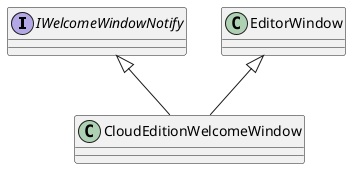 @startuml
interface IWelcomeWindowNotify {
}
class CloudEditionWelcomeWindow {
}
EditorWindow <|-- CloudEditionWelcomeWindow
IWelcomeWindowNotify <|-- CloudEditionWelcomeWindow
@enduml
